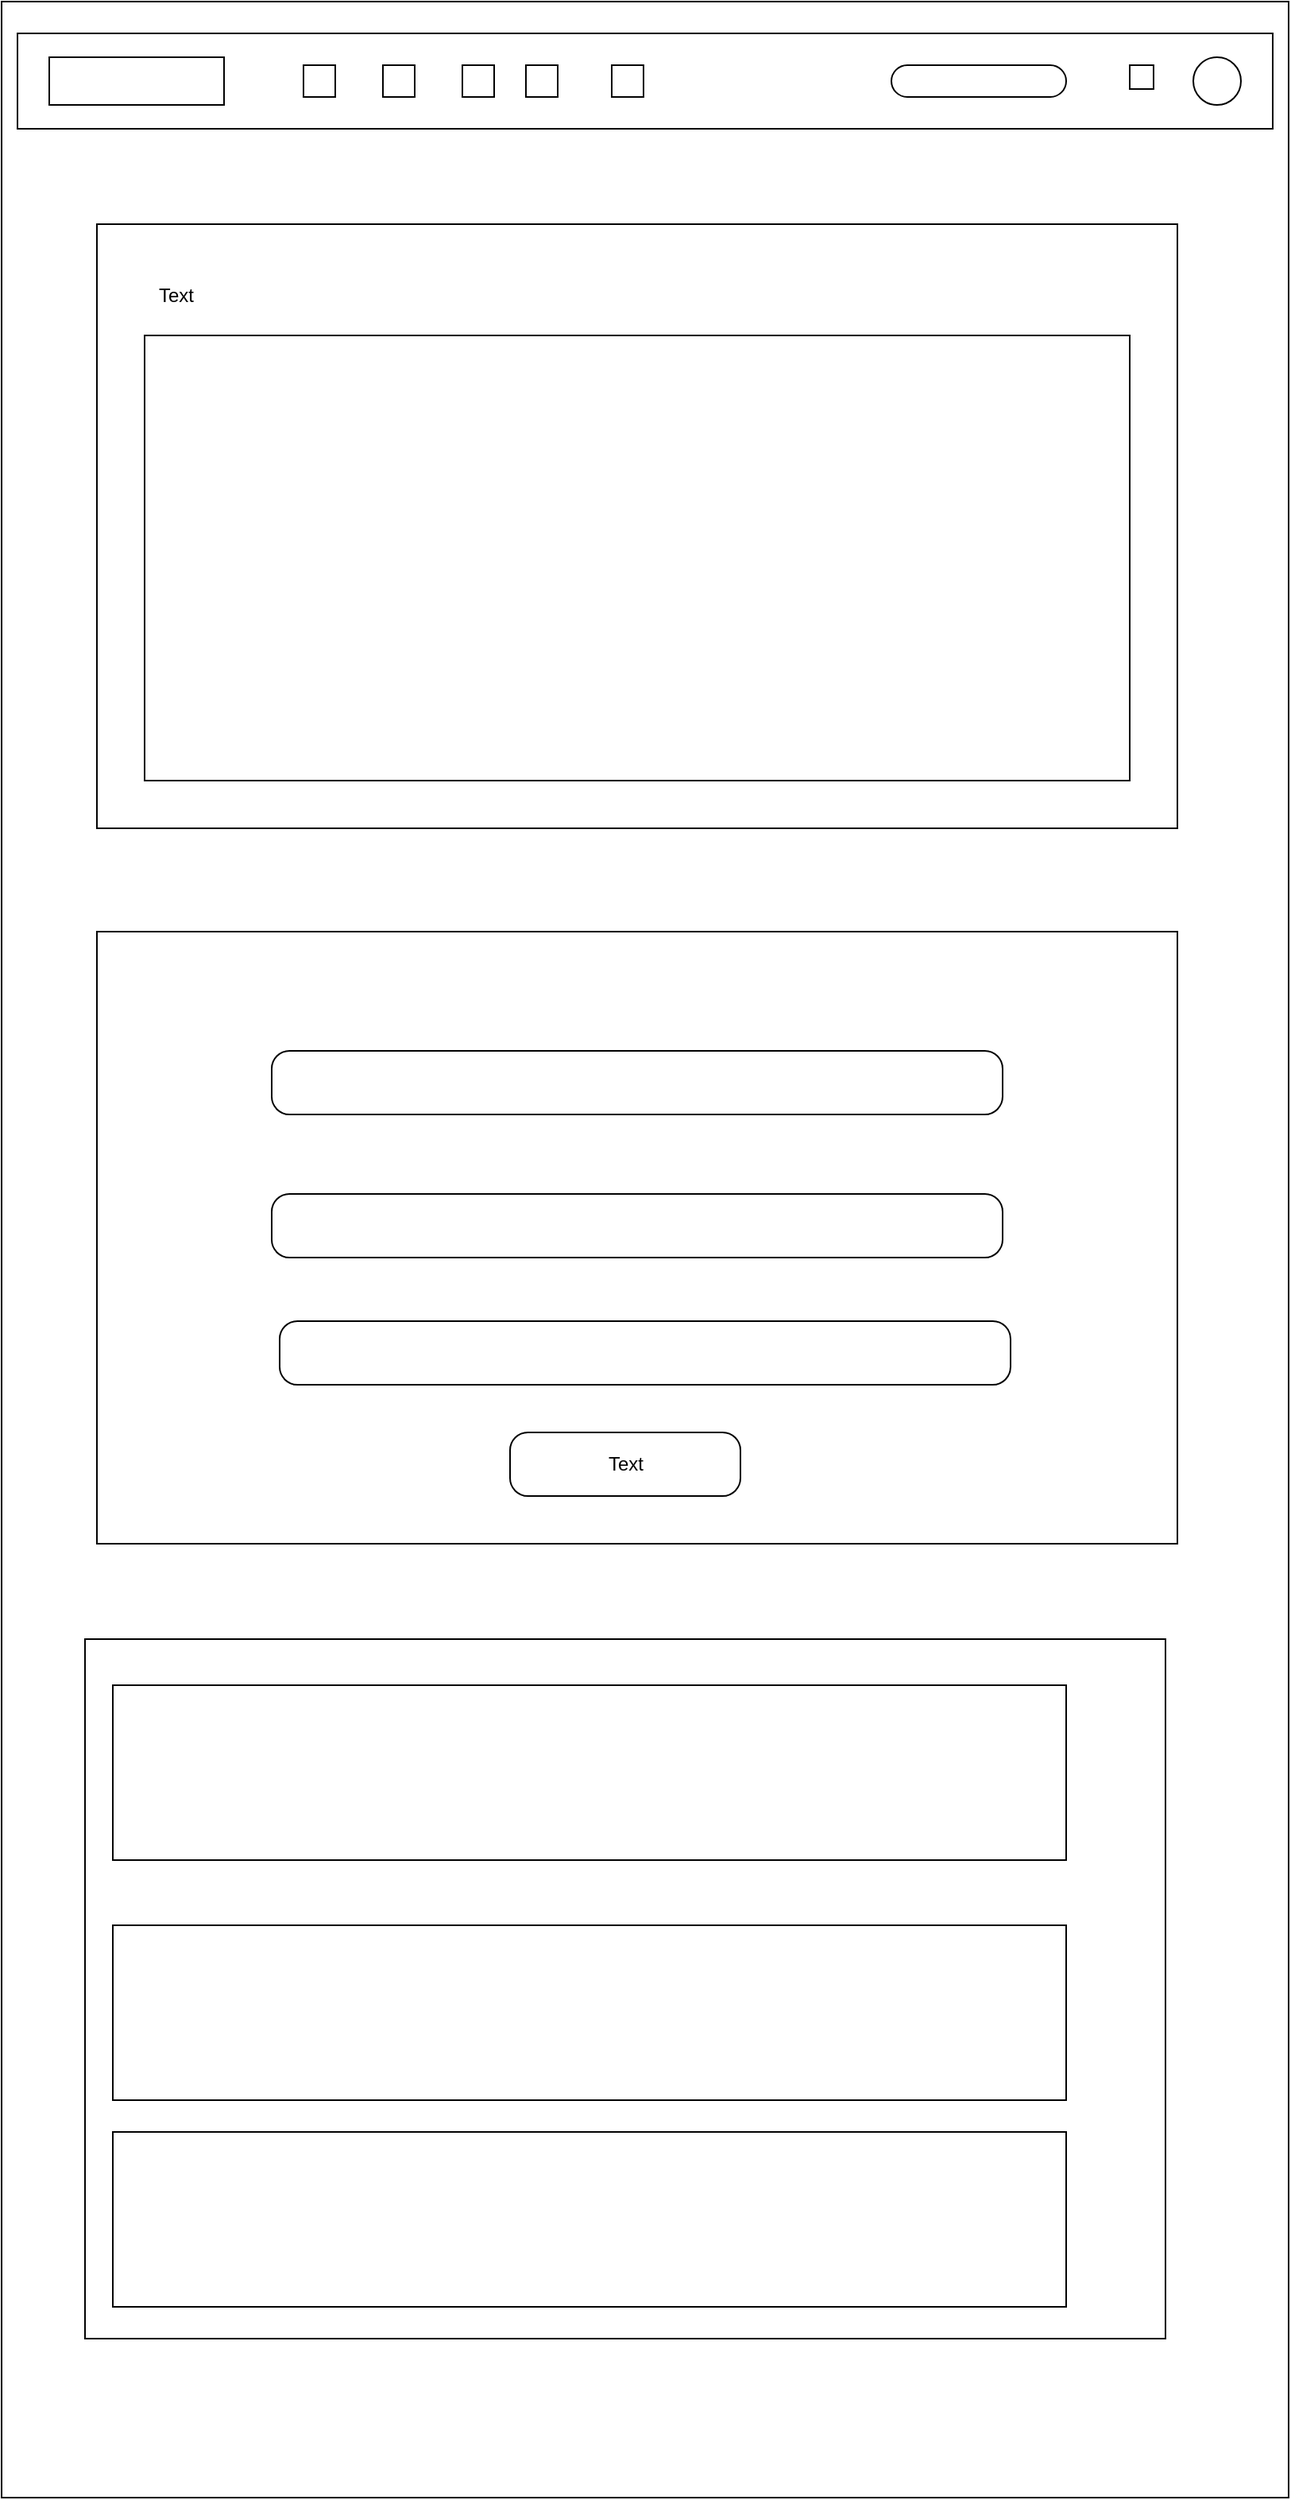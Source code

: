 <mxfile version="20.8.16" type="device"><diagram name="Page-1" id="oX20APw7EiDJIGOei3jX"><mxGraphModel dx="1276" dy="606" grid="1" gridSize="10" guides="1" tooltips="1" connect="1" arrows="1" fold="1" page="1" pageScale="1" pageWidth="827" pageHeight="1169" math="0" shadow="0"><root><mxCell id="0"/><mxCell id="1" parent="0"/><mxCell id="SPpSLQUnMurFFn5AO33Y-1" value="" style="rounded=0;whiteSpace=wrap;html=1;" vertex="1" parent="1"><mxGeometry x="10" width="810" height="1570" as="geometry"/></mxCell><mxCell id="SPpSLQUnMurFFn5AO33Y-2" value="" style="rounded=0;whiteSpace=wrap;html=1;" vertex="1" parent="1"><mxGeometry x="20" y="20" width="790" height="60" as="geometry"/></mxCell><mxCell id="SPpSLQUnMurFFn5AO33Y-3" value="" style="rounded=0;whiteSpace=wrap;html=1;" vertex="1" parent="1"><mxGeometry x="40" y="35" width="110" height="30" as="geometry"/></mxCell><mxCell id="SPpSLQUnMurFFn5AO33Y-4" value="" style="whiteSpace=wrap;html=1;aspect=fixed;" vertex="1" parent="1"><mxGeometry x="200" y="40" width="20" height="20" as="geometry"/></mxCell><mxCell id="SPpSLQUnMurFFn5AO33Y-5" value="" style="whiteSpace=wrap;html=1;aspect=fixed;" vertex="1" parent="1"><mxGeometry x="250" y="40" width="20" height="20" as="geometry"/></mxCell><mxCell id="SPpSLQUnMurFFn5AO33Y-6" value="" style="whiteSpace=wrap;html=1;aspect=fixed;" vertex="1" parent="1"><mxGeometry x="300" y="40" width="20" height="20" as="geometry"/></mxCell><mxCell id="SPpSLQUnMurFFn5AO33Y-7" value="" style="whiteSpace=wrap;html=1;aspect=fixed;" vertex="1" parent="1"><mxGeometry x="340" y="40" width="20" height="20" as="geometry"/></mxCell><mxCell id="SPpSLQUnMurFFn5AO33Y-8" value="" style="whiteSpace=wrap;html=1;aspect=fixed;" vertex="1" parent="1"><mxGeometry x="394" y="40" width="20" height="20" as="geometry"/></mxCell><mxCell id="SPpSLQUnMurFFn5AO33Y-10" value="" style="rounded=1;whiteSpace=wrap;html=1;arcSize=50;" vertex="1" parent="1"><mxGeometry x="570" y="40" width="110" height="20" as="geometry"/></mxCell><mxCell id="SPpSLQUnMurFFn5AO33Y-11" value="" style="whiteSpace=wrap;html=1;aspect=fixed;" vertex="1" parent="1"><mxGeometry x="720" y="40" width="15" height="15" as="geometry"/></mxCell><mxCell id="SPpSLQUnMurFFn5AO33Y-12" value="" style="ellipse;whiteSpace=wrap;html=1;aspect=fixed;" vertex="1" parent="1"><mxGeometry x="760" y="35" width="30" height="30" as="geometry"/></mxCell><mxCell id="SPpSLQUnMurFFn5AO33Y-14" value="" style="rounded=0;whiteSpace=wrap;html=1;" vertex="1" parent="1"><mxGeometry x="70" y="140" width="680" height="380" as="geometry"/></mxCell><mxCell id="SPpSLQUnMurFFn5AO33Y-15" value="Text" style="text;html=1;strokeColor=none;fillColor=none;align=center;verticalAlign=middle;whiteSpace=wrap;rounded=0;" vertex="1" parent="1"><mxGeometry x="90" y="170" width="60" height="30" as="geometry"/></mxCell><mxCell id="SPpSLQUnMurFFn5AO33Y-17" value="" style="rounded=0;whiteSpace=wrap;html=1;" vertex="1" parent="1"><mxGeometry x="100" y="210" width="620" height="280" as="geometry"/></mxCell><mxCell id="SPpSLQUnMurFFn5AO33Y-18" value="" style="rounded=0;whiteSpace=wrap;html=1;" vertex="1" parent="1"><mxGeometry x="70" y="585" width="680" height="385" as="geometry"/></mxCell><mxCell id="SPpSLQUnMurFFn5AO33Y-19" value="" style="rounded=1;whiteSpace=wrap;html=1;arcSize=28;" vertex="1" parent="1"><mxGeometry x="180" y="660" width="460" height="40" as="geometry"/></mxCell><mxCell id="SPpSLQUnMurFFn5AO33Y-20" value="" style="rounded=1;whiteSpace=wrap;html=1;arcSize=28;" vertex="1" parent="1"><mxGeometry x="180" y="750" width="460" height="40" as="geometry"/></mxCell><mxCell id="SPpSLQUnMurFFn5AO33Y-21" value="" style="rounded=1;whiteSpace=wrap;html=1;arcSize=28;" vertex="1" parent="1"><mxGeometry x="185" y="830" width="460" height="40" as="geometry"/></mxCell><mxCell id="SPpSLQUnMurFFn5AO33Y-22" value="" style="rounded=1;whiteSpace=wrap;html=1;arcSize=28;" vertex="1" parent="1"><mxGeometry x="330" y="900" width="145" height="40" as="geometry"/></mxCell><mxCell id="SPpSLQUnMurFFn5AO33Y-23" value="Text" style="text;html=1;strokeColor=none;fillColor=none;align=center;verticalAlign=middle;whiteSpace=wrap;rounded=0;" vertex="1" parent="1"><mxGeometry x="372.5" y="905" width="60" height="30" as="geometry"/></mxCell><mxCell id="SPpSLQUnMurFFn5AO33Y-26" value="" style="rounded=0;whiteSpace=wrap;html=1;" vertex="1" parent="1"><mxGeometry x="62.5" y="1030" width="680" height="440" as="geometry"/></mxCell><mxCell id="SPpSLQUnMurFFn5AO33Y-27" value="" style="rounded=0;whiteSpace=wrap;html=1;" vertex="1" parent="1"><mxGeometry x="80" y="1059" width="600" height="110" as="geometry"/></mxCell><mxCell id="SPpSLQUnMurFFn5AO33Y-28" value="" style="rounded=0;whiteSpace=wrap;html=1;" vertex="1" parent="1"><mxGeometry x="80" y="1210" width="600" height="110" as="geometry"/></mxCell><mxCell id="SPpSLQUnMurFFn5AO33Y-29" value="" style="rounded=0;whiteSpace=wrap;html=1;" vertex="1" parent="1"><mxGeometry x="80" y="1340" width="600" height="110" as="geometry"/></mxCell></root></mxGraphModel></diagram></mxfile>